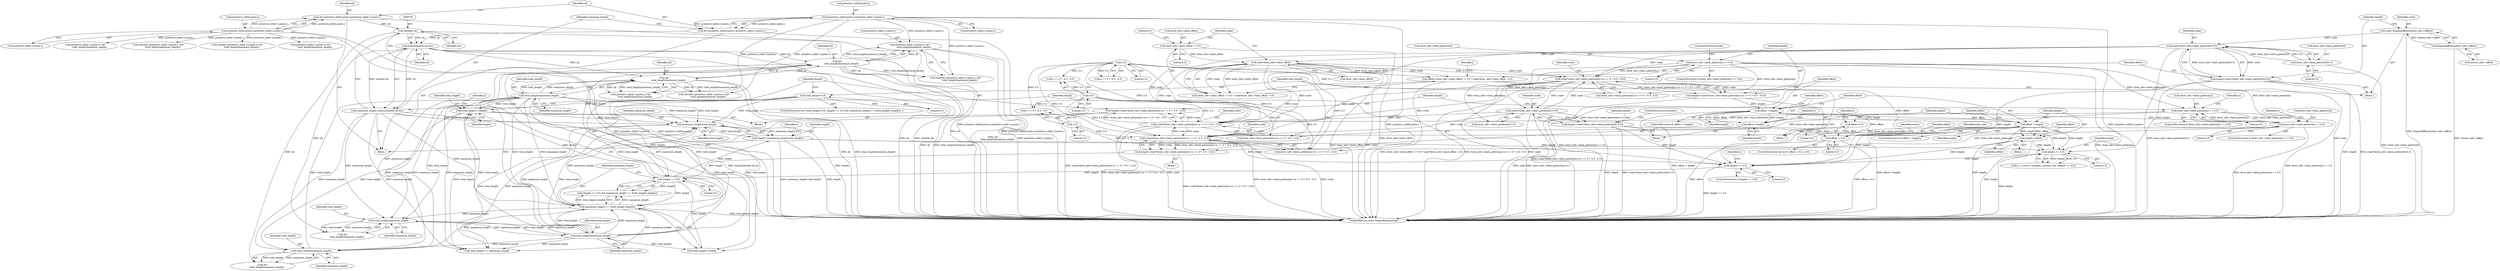 digraph "0_ImageMagick_726812fa2fa7ce16bcf58f6e115f65427a1c0950_0@array" {
"1000480" [label="(Call,primitive_info[i-1].point.y+dy*\n            total_length/maximum_length)"];
"1000355" [label="(Call,primitive_info[i].point.y-primitive_info[i-1].point.y)"];
"1000490" [label="(Call,dy*\n            total_length/maximum_length)"];
"1000565" [label="(Call,dy*\n            total_length/maximum_length)"];
"1000374" [label="(Call,hypot((double) dx,dy))"];
"1000375" [label="(Call,(double) dx)"];
"1000334" [label="(Call,dx=primitive_info[i].point.x-primitive_info[i-1].point.x)"];
"1000336" [label="(Call,primitive_info[i].point.x-primitive_info[i-1].point.x)"];
"1000353" [label="(Call,dy=primitive_info[i].point.y-primitive_info[i-1].point.y)"];
"1000567" [label="(Call,total_length/maximum_length)"];
"1000542" [label="(Call,total_length/maximum_length)"];
"1000428" [label="(Call,total_length+=length)"];
"1000419" [label="(Call,length >= 0.0)"];
"1000397" [label="(Call,length=scale*(draw_info->dash_pattern[n]+(n == 0 ? -0.5 : 0.5)))"];
"1000399" [label="(Call,scale*(draw_info->dash_pattern[n]+(n == 0 ? -0.5 : 0.5)))"];
"1000224" [label="(Call,scale*draw_info->dash_offset)"];
"1000207" [label="(Call,scale*(draw_info->dash_pattern[0]-0.5))"];
"1000198" [label="(Call,scale=ExpandAffine(&draw_info->affine))"];
"1000200" [label="(Call,ExpandAffine(&draw_info->affine))"];
"1000209" [label="(Call,draw_info->dash_pattern[0]-0.5)"];
"1000219" [label="(Call,draw_info->dash_offset != 0.0)"];
"1000617" [label="(Call,scale*(draw_info->dash_pattern[n]+(n == 0 ? -0.5 : 0.5)))"];
"1000255" [label="(Call,scale*(draw_info->dash_pattern[n]+(n == 0 ? -0.5 : 0.5)))"];
"1000282" [label="(Call,scale*(draw_info->dash_pattern[n]+0.5))"];
"1000245" [label="(Call,draw_info->dash_pattern[n] <= 0.0)"];
"1000267" [label="(Call,-0.5)"];
"1000605" [label="(Call,draw_info->dash_pattern[n] == 0.0)"];
"1000387" [label="(Call,draw_info->dash_pattern[n] == 0.0)"];
"1000629" [label="(Call,-0.5)"];
"1000411" [label="(Call,-0.5)"];
"1000615" [label="(Call,length=scale*(draw_info->dash_pattern[n]+(n == 0 ? -0.5 : 0.5)))"];
"1000380" [label="(Call,length == 0.0)"];
"1000297" [label="(Call,length-=offset)"];
"1000293" [label="(Call,offset < length)"];
"1000271" [label="(Call,offset > length)"];
"1000237" [label="(Call,offset > 0.0)"];
"1000216" [label="(Call,offset=draw_info->dash_offset != 0.0 ? scale*draw_info->dash_offset : 0.0)"];
"1000304" [label="(Call,offset=0.0)"];
"1000275" [label="(Call,offset-=length)"];
"1000253" [label="(Call,length=scale*(draw_info->dash_pattern[n]+(n == 0 ? -0.5 : 0.5)))"];
"1000632" [label="(Call,length-=(maximum_length-total_length))"];
"1000634" [label="(Call,maximum_length-total_length)"];
"1000492" [label="(Call,total_length/maximum_length)"];
"1000467" [label="(Call,total_length/maximum_length)"];
"1000422" [label="(Call,maximum_length >= (total_length+length))"];
"1000372" [label="(Call,maximum_length=hypot((double) dx,dy))"];
"1000415" [label="(Call,total_length=0.0)"];
"1000205" [label="(Call,length=scale*(draw_info->dash_pattern[0]-0.5))"];
"1000328" [label="(Call,length >= 0.0)"];
"1000280" [label="(Call,length=scale*(draw_info->dash_pattern[n]+0.5))"];
"1000305" [label="(Identifier,offset)"];
"1000491" [label="(Identifier,dy)"];
"1000215" [label="(Literal,0.5)"];
"1000333" [label="(Block,)"];
"1000480" [label="(Call,primitive_info[i-1].point.y+dy*\n            total_length/maximum_length)"];
"1000469" [label="(Identifier,maximum_length)"];
"1000467" [label="(Call,total_length/maximum_length)"];
"1000295" [label="(Identifier,length)"];
"1000566" [label="(Identifier,dy)"];
"1000493" [label="(Identifier,total_length)"];
"1000372" [label="(Call,maximum_length=hypot((double) dx,dy))"];
"1000308" [label="(Identifier,n)"];
"1000225" [label="(Identifier,scale)"];
"1000375" [label="(Call,(double) dx)"];
"1000216" [label="(Call,offset=draw_info->dash_offset != 0.0 ? scale*draw_info->dash_offset : 0.0)"];
"1000400" [label="(Identifier,scale)"];
"1000395" [label="(Identifier,n)"];
"1000354" [label="(Identifier,dy)"];
"1000415" [label="(Call,total_length=0.0)"];
"1000217" [label="(Identifier,offset)"];
"1000453" [label="(Call,(double) (primitive_info[i-1].point.x+dx*\n            total_length/maximum_length))"];
"1000268" [label="(Literal,0.5)"];
"1000304" [label="(Call,offset=0.0)"];
"1000422" [label="(Call,maximum_length >= (total_length+length))"];
"1000293" [label="(Call,offset < length)"];
"1000281" [label="(Identifier,length)"];
"1000494" [label="(Identifier,maximum_length)"];
"1000277" [label="(Identifier,length)"];
"1000255" [label="(Call,scale*(draw_info->dash_pattern[n]+(n == 0 ? -0.5 : 0.5)))"];
"1000219" [label="(Call,draw_info->dash_offset != 0.0)"];
"1000378" [label="(Identifier,dy)"];
"1000543" [label="(Identifier,total_length)"];
"1000455" [label="(Call,primitive_info[i-1].point.x+dx*\n            total_length/maximum_length)"];
"1000567" [label="(Call,total_length/maximum_length)"];
"1000344" [label="(Call,primitive_info[i-1].point.x)"];
"1000199" [label="(Identifier,scale)"];
"1000420" [label="(Identifier,length)"];
"1000383" [label="(Block,)"];
"1000605" [label="(Call,draw_info->dash_pattern[n] == 0.0)"];
"1000329" [label="(Identifier,length)"];
"1000386" [label="(ControlStructure,if (draw_info->dash_pattern[n] == 0.0))"];
"1000229" [label="(Literal,0.0)"];
"1000272" [label="(Identifier,offset)"];
"1000233" [label="(ControlStructure,for (n=0; offset > 0.0; j=0))"];
"1000615" [label="(Call,length=scale*(draw_info->dash_pattern[n]+(n == 0 ? -0.5 : 0.5)))"];
"1000208" [label="(Identifier,scale)"];
"1000540" [label="(Call,dx*\n            total_length/maximum_length)"];
"1000542" [label="(Call,total_length/maximum_length)"];
"1000490" [label="(Call,dy*\n            total_length/maximum_length)"];
"1000618" [label="(Identifier,scale)"];
"1000335" [label="(Identifier,dx)"];
"1000429" [label="(Identifier,total_length)"];
"1000636" [label="(Identifier,total_length)"];
"1000271" [label="(Call,offset > length)"];
"1000299" [label="(Identifier,offset)"];
"1000635" [label="(Identifier,maximum_length)"];
"1000388" [label="(Call,draw_info->dash_pattern[n])"];
"1000606" [label="(Call,draw_info->dash_pattern[n])"];
"1000544" [label="(Identifier,maximum_length)"];
"1000322" [label="(Call,(i < (ssize_t) number_vertices) && (length >= 0.0))"];
"1000310" [label="(Identifier,status)"];
"1000629" [label="(Call,-0.5)"];
"1000421" [label="(Literal,0.0)"];
"1000280" [label="(Call,length=scale*(draw_info->dash_pattern[n]+0.5))"];
"1000296" [label="(Block,)"];
"1000270" [label="(ControlStructure,if (offset > length))"];
"1000478" [label="(Call,(double) (primitive_info[i-1].point.y+dy*\n            total_length/maximum_length))"];
"1000393" [label="(Literal,0.0)"];
"1000273" [label="(Identifier,length)"];
"1000231" [label="(Identifier,j)"];
"1000381" [label="(Identifier,length)"];
"1000336" [label="(Call,primitive_info[i].point.x-primitive_info[i-1].point.x)"];
"1000407" [label="(Call,n == 0 ? -0.5 : 0.5)"];
"1000205" [label="(Call,length=scale*(draw_info->dash_pattern[0]-0.5))"];
"1000206" [label="(Identifier,length)"];
"1000353" [label="(Call,dy=primitive_info[i].point.y-primitive_info[i-1].point.y)"];
"1000284" [label="(Call,draw_info->dash_pattern[n]+0.5)"];
"1000416" [label="(Identifier,total_length)"];
"1000640" [label="(Identifier,n)"];
"1000398" [label="(Identifier,length)"];
"1000424" [label="(Call,total_length+length)"];
"1000569" [label="(Identifier,maximum_length)"];
"1000763" [label="(MethodReturn,static MagickBooleanType)"];
"1000397" [label="(Call,length=scale*(draw_info->dash_pattern[n]+(n == 0 ? -0.5 : 0.5)))"];
"1000411" [label="(Call,-0.5)"];
"1000220" [label="(Call,draw_info->dash_offset)"];
"1000292" [label="(ControlStructure,if (offset < length))"];
"1000419" [label="(Call,length >= 0.0)"];
"1000630" [label="(Literal,0.5)"];
"1000283" [label="(Identifier,scale)"];
"1000297" [label="(Call,length-=offset)"];
"1000301" [label="(Identifier,offset)"];
"1000625" [label="(Call,n == 0 ? -0.5 : 0.5)"];
"1000267" [label="(Call,-0.5)"];
"1000294" [label="(Identifier,offset)"];
"1000245" [label="(Call,draw_info->dash_pattern[n] <= 0.0)"];
"1000568" [label="(Identifier,total_length)"];
"1000254" [label="(Identifier,length)"];
"1000616" [label="(Identifier,length)"];
"1000530" [label="(Call,primitive_info[i-1].point.x+dx*\n            total_length/maximum_length)"];
"1000276" [label="(Identifier,offset)"];
"1000237" [label="(Call,offset > 0.0)"];
"1000291" [label="(ControlStructure,continue;)"];
"1000279" [label="(Identifier,n)"];
"1000633" [label="(Identifier,length)"];
"1000387" [label="(Call,draw_info->dash_pattern[n] == 0.0)"];
"1000226" [label="(Call,draw_info->dash_offset)"];
"1000528" [label="(Call,(double) (primitive_info[i-1].point.x+dx*\n            total_length/maximum_length))"];
"1000492" [label="(Call,total_length/maximum_length)"];
"1000465" [label="(Call,dx*\n            total_length/maximum_length)"];
"1000385" [label="(Identifier,n)"];
"1000207" [label="(Call,scale*(draw_info->dash_pattern[0]-0.5))"];
"1000210" [label="(Call,draw_info->dash_pattern[0])"];
"1000401" [label="(Call,draw_info->dash_pattern[n]+(n == 0 ? -0.5 : 0.5))"];
"1000256" [label="(Identifier,scale)"];
"1000377" [label="(Identifier,dx)"];
"1000337" [label="(Call,primitive_info[i].point.x)"];
"1000218" [label="(Call,draw_info->dash_offset != 0.0 ? scale*draw_info->dash_offset : 0.0)"];
"1000428" [label="(Call,total_length+=length)"];
"1000224" [label="(Call,scale*draw_info->dash_offset)"];
"1000246" [label="(Call,draw_info->dash_pattern[n])"];
"1000239" [label="(Literal,0.0)"];
"1000275" [label="(Call,offset-=length)"];
"1000382" [label="(Literal,0.0)"];
"1000238" [label="(Identifier,offset)"];
"1000356" [label="(Call,primitive_info[i].point.y)"];
"1000282" [label="(Call,scale*(draw_info->dash_pattern[n]+0.5))"];
"1000662" [label="(Call,total_length <= maximum_length)"];
"1000253" [label="(Call,length=scale*(draw_info->dash_pattern[n]+(n == 0 ? -0.5 : 0.5)))"];
"1000243" [label="(Block,)"];
"1000209" [label="(Call,draw_info->dash_pattern[0]-0.5)"];
"1000373" [label="(Identifier,maximum_length)"];
"1000604" [label="(ControlStructure,if (draw_info->dash_pattern[n] == 0.0))"];
"1000611" [label="(Literal,0.0)"];
"1000553" [label="(Call,(double) (primitive_info[i-1].point.y+dy*\n            total_length/maximum_length))"];
"1000334" [label="(Call,dx=primitive_info[i].point.x-primitive_info[i-1].point.x)"];
"1000632" [label="(Call,length-=(maximum_length-total_length))"];
"1000380" [label="(Call,length == 0.0)"];
"1000263" [label="(Call,n == 0 ? -0.5 : 0.5)"];
"1000257" [label="(Call,draw_info->dash_pattern[n]+(n == 0 ? -0.5 : 0.5))"];
"1000330" [label="(Literal,0.0)"];
"1000414" [label="(ControlStructure,for (total_length=0.0; (length >= 0.0) && (maximum_length >= (total_length+length)); ))"];
"1000244" [label="(ControlStructure,if (draw_info->dash_pattern[n] <= 0.0))"];
"1000328" [label="(Call,length >= 0.0)"];
"1000379" [label="(ControlStructure,if (length == 0.0))"];
"1000252" [label="(ControlStructure,break;)"];
"1000298" [label="(Identifier,length)"];
"1000468" [label="(Identifier,total_length)"];
"1000617" [label="(Call,scale*(draw_info->dash_pattern[n]+(n == 0 ? -0.5 : 0.5)))"];
"1000399" [label="(Call,scale*(draw_info->dash_pattern[n]+(n == 0 ? -0.5 : 0.5)))"];
"1000619" [label="(Call,draw_info->dash_pattern[n]+(n == 0 ? -0.5 : 0.5))"];
"1000434" [label="(Identifier,n)"];
"1000634" [label="(Call,maximum_length-total_length)"];
"1000201" [label="(Call,&draw_info->affine)"];
"1000427" [label="(Block,)"];
"1000363" [label="(Call,primitive_info[i-1].point.y)"];
"1000613" [label="(Identifier,n)"];
"1000430" [label="(Identifier,length)"];
"1000223" [label="(Literal,0.0)"];
"1000374" [label="(Call,hypot((double) dx,dy))"];
"1000555" [label="(Call,primitive_info[i-1].point.y+dy*\n            total_length/maximum_length)"];
"1000274" [label="(Block,)"];
"1000306" [label="(Literal,0.0)"];
"1000355" [label="(Call,primitive_info[i].point.y-primitive_info[i-1].point.y)"];
"1000423" [label="(Identifier,maximum_length)"];
"1000200" [label="(Call,ExpandAffine(&draw_info->affine))"];
"1000105" [label="(Block,)"];
"1000198" [label="(Call,scale=ExpandAffine(&draw_info->affine))"];
"1000251" [label="(Literal,0.0)"];
"1000417" [label="(Literal,0.0)"];
"1000565" [label="(Call,dy*\n            total_length/maximum_length)"];
"1000248" [label="(Identifier,draw_info)"];
"1000481" [label="(Call,primitive_info[i-1].point.y)"];
"1000418" [label="(Call,(length >= 0.0) && (maximum_length >= (total_length+length)))"];
"1000412" [label="(Literal,0.5)"];
"1000480" -> "1000478"  [label="AST: "];
"1000480" -> "1000490"  [label="CFG: "];
"1000481" -> "1000480"  [label="AST: "];
"1000490" -> "1000480"  [label="AST: "];
"1000478" -> "1000480"  [label="CFG: "];
"1000480" -> "1000763"  [label="DDG: dy*\n            total_length/maximum_length"];
"1000480" -> "1000763"  [label="DDG: primitive_info[i-1].point.y"];
"1000355" -> "1000480"  [label="DDG: primitive_info[i-1].point.y"];
"1000490" -> "1000480"  [label="DDG: dy"];
"1000490" -> "1000480"  [label="DDG: total_length/maximum_length"];
"1000355" -> "1000353"  [label="AST: "];
"1000355" -> "1000363"  [label="CFG: "];
"1000356" -> "1000355"  [label="AST: "];
"1000363" -> "1000355"  [label="AST: "];
"1000353" -> "1000355"  [label="CFG: "];
"1000355" -> "1000763"  [label="DDG: primitive_info[i].point.y"];
"1000355" -> "1000763"  [label="DDG: primitive_info[i-1].point.y"];
"1000355" -> "1000353"  [label="DDG: primitive_info[i].point.y"];
"1000355" -> "1000353"  [label="DDG: primitive_info[i-1].point.y"];
"1000355" -> "1000478"  [label="DDG: primitive_info[i-1].point.y"];
"1000355" -> "1000553"  [label="DDG: primitive_info[i-1].point.y"];
"1000355" -> "1000555"  [label="DDG: primitive_info[i-1].point.y"];
"1000490" -> "1000492"  [label="CFG: "];
"1000491" -> "1000490"  [label="AST: "];
"1000492" -> "1000490"  [label="AST: "];
"1000490" -> "1000763"  [label="DDG: dy"];
"1000490" -> "1000763"  [label="DDG: total_length/maximum_length"];
"1000490" -> "1000478"  [label="DDG: dy"];
"1000490" -> "1000478"  [label="DDG: total_length/maximum_length"];
"1000565" -> "1000490"  [label="DDG: dy"];
"1000374" -> "1000490"  [label="DDG: dy"];
"1000492" -> "1000490"  [label="DDG: total_length"];
"1000492" -> "1000490"  [label="DDG: maximum_length"];
"1000490" -> "1000565"  [label="DDG: dy"];
"1000565" -> "1000555"  [label="AST: "];
"1000565" -> "1000567"  [label="CFG: "];
"1000566" -> "1000565"  [label="AST: "];
"1000567" -> "1000565"  [label="AST: "];
"1000555" -> "1000565"  [label="CFG: "];
"1000565" -> "1000763"  [label="DDG: dy"];
"1000565" -> "1000763"  [label="DDG: total_length/maximum_length"];
"1000565" -> "1000553"  [label="DDG: dy"];
"1000565" -> "1000553"  [label="DDG: total_length/maximum_length"];
"1000565" -> "1000555"  [label="DDG: dy"];
"1000565" -> "1000555"  [label="DDG: total_length/maximum_length"];
"1000374" -> "1000565"  [label="DDG: dy"];
"1000567" -> "1000565"  [label="DDG: total_length"];
"1000567" -> "1000565"  [label="DDG: maximum_length"];
"1000374" -> "1000372"  [label="AST: "];
"1000374" -> "1000378"  [label="CFG: "];
"1000375" -> "1000374"  [label="AST: "];
"1000378" -> "1000374"  [label="AST: "];
"1000372" -> "1000374"  [label="CFG: "];
"1000374" -> "1000763"  [label="DDG: (double) dx"];
"1000374" -> "1000763"  [label="DDG: dy"];
"1000374" -> "1000372"  [label="DDG: (double) dx"];
"1000374" -> "1000372"  [label="DDG: dy"];
"1000375" -> "1000374"  [label="DDG: dx"];
"1000353" -> "1000374"  [label="DDG: dy"];
"1000375" -> "1000377"  [label="CFG: "];
"1000376" -> "1000375"  [label="AST: "];
"1000377" -> "1000375"  [label="AST: "];
"1000378" -> "1000375"  [label="CFG: "];
"1000375" -> "1000763"  [label="DDG: dx"];
"1000334" -> "1000375"  [label="DDG: dx"];
"1000375" -> "1000465"  [label="DDG: dx"];
"1000375" -> "1000540"  [label="DDG: dx"];
"1000334" -> "1000333"  [label="AST: "];
"1000334" -> "1000336"  [label="CFG: "];
"1000335" -> "1000334"  [label="AST: "];
"1000336" -> "1000334"  [label="AST: "];
"1000354" -> "1000334"  [label="CFG: "];
"1000334" -> "1000763"  [label="DDG: primitive_info[i].point.x-primitive_info[i-1].point.x"];
"1000336" -> "1000334"  [label="DDG: primitive_info[i].point.x"];
"1000336" -> "1000334"  [label="DDG: primitive_info[i-1].point.x"];
"1000336" -> "1000344"  [label="CFG: "];
"1000337" -> "1000336"  [label="AST: "];
"1000344" -> "1000336"  [label="AST: "];
"1000336" -> "1000763"  [label="DDG: primitive_info[i-1].point.x"];
"1000336" -> "1000763"  [label="DDG: primitive_info[i].point.x"];
"1000336" -> "1000453"  [label="DDG: primitive_info[i-1].point.x"];
"1000336" -> "1000455"  [label="DDG: primitive_info[i-1].point.x"];
"1000336" -> "1000528"  [label="DDG: primitive_info[i-1].point.x"];
"1000336" -> "1000530"  [label="DDG: primitive_info[i-1].point.x"];
"1000353" -> "1000333"  [label="AST: "];
"1000354" -> "1000353"  [label="AST: "];
"1000373" -> "1000353"  [label="CFG: "];
"1000353" -> "1000763"  [label="DDG: primitive_info[i].point.y-primitive_info[i-1].point.y"];
"1000567" -> "1000569"  [label="CFG: "];
"1000568" -> "1000567"  [label="AST: "];
"1000569" -> "1000567"  [label="AST: "];
"1000567" -> "1000422"  [label="DDG: maximum_length"];
"1000567" -> "1000422"  [label="DDG: total_length"];
"1000567" -> "1000424"  [label="DDG: total_length"];
"1000567" -> "1000428"  [label="DDG: total_length"];
"1000567" -> "1000467"  [label="DDG: maximum_length"];
"1000567" -> "1000542"  [label="DDG: maximum_length"];
"1000542" -> "1000567"  [label="DDG: total_length"];
"1000542" -> "1000567"  [label="DDG: maximum_length"];
"1000567" -> "1000634"  [label="DDG: maximum_length"];
"1000567" -> "1000634"  [label="DDG: total_length"];
"1000567" -> "1000662"  [label="DDG: maximum_length"];
"1000542" -> "1000540"  [label="AST: "];
"1000542" -> "1000544"  [label="CFG: "];
"1000543" -> "1000542"  [label="AST: "];
"1000544" -> "1000542"  [label="AST: "];
"1000540" -> "1000542"  [label="CFG: "];
"1000542" -> "1000540"  [label="DDG: total_length"];
"1000542" -> "1000540"  [label="DDG: maximum_length"];
"1000428" -> "1000542"  [label="DDG: total_length"];
"1000492" -> "1000542"  [label="DDG: maximum_length"];
"1000422" -> "1000542"  [label="DDG: maximum_length"];
"1000372" -> "1000542"  [label="DDG: maximum_length"];
"1000428" -> "1000427"  [label="AST: "];
"1000428" -> "1000430"  [label="CFG: "];
"1000429" -> "1000428"  [label="AST: "];
"1000430" -> "1000428"  [label="AST: "];
"1000434" -> "1000428"  [label="CFG: "];
"1000428" -> "1000763"  [label="DDG: length"];
"1000419" -> "1000428"  [label="DDG: length"];
"1000492" -> "1000428"  [label="DDG: total_length"];
"1000415" -> "1000428"  [label="DDG: total_length"];
"1000428" -> "1000467"  [label="DDG: total_length"];
"1000428" -> "1000634"  [label="DDG: total_length"];
"1000428" -> "1000662"  [label="DDG: total_length"];
"1000419" -> "1000418"  [label="AST: "];
"1000419" -> "1000421"  [label="CFG: "];
"1000420" -> "1000419"  [label="AST: "];
"1000421" -> "1000419"  [label="AST: "];
"1000423" -> "1000419"  [label="CFG: "];
"1000418" -> "1000419"  [label="CFG: "];
"1000419" -> "1000418"  [label="DDG: length"];
"1000419" -> "1000418"  [label="DDG: 0.0"];
"1000397" -> "1000419"  [label="DDG: length"];
"1000615" -> "1000419"  [label="DDG: length"];
"1000380" -> "1000419"  [label="DDG: length"];
"1000419" -> "1000422"  [label="DDG: length"];
"1000419" -> "1000424"  [label="DDG: length"];
"1000419" -> "1000632"  [label="DDG: length"];
"1000397" -> "1000383"  [label="AST: "];
"1000397" -> "1000399"  [label="CFG: "];
"1000398" -> "1000397"  [label="AST: "];
"1000399" -> "1000397"  [label="AST: "];
"1000416" -> "1000397"  [label="CFG: "];
"1000397" -> "1000763"  [label="DDG: scale*(draw_info->dash_pattern[n]+(n == 0 ? -0.5 : 0.5))"];
"1000399" -> "1000397"  [label="DDG: scale"];
"1000399" -> "1000397"  [label="DDG: draw_info->dash_pattern[n]+(n == 0 ? -0.5 : 0.5)"];
"1000399" -> "1000401"  [label="CFG: "];
"1000400" -> "1000399"  [label="AST: "];
"1000401" -> "1000399"  [label="AST: "];
"1000399" -> "1000763"  [label="DDG: draw_info->dash_pattern[n]+(n == 0 ? -0.5 : 0.5)"];
"1000399" -> "1000763"  [label="DDG: scale"];
"1000224" -> "1000399"  [label="DDG: scale"];
"1000617" -> "1000399"  [label="DDG: scale"];
"1000207" -> "1000399"  [label="DDG: scale"];
"1000255" -> "1000399"  [label="DDG: scale"];
"1000282" -> "1000399"  [label="DDG: scale"];
"1000387" -> "1000399"  [label="DDG: draw_info->dash_pattern[n]"];
"1000411" -> "1000399"  [label="DDG: 0.5"];
"1000629" -> "1000399"  [label="DDG: 0.5"];
"1000267" -> "1000399"  [label="DDG: 0.5"];
"1000399" -> "1000617"  [label="DDG: scale"];
"1000224" -> "1000218"  [label="AST: "];
"1000224" -> "1000226"  [label="CFG: "];
"1000225" -> "1000224"  [label="AST: "];
"1000226" -> "1000224"  [label="AST: "];
"1000218" -> "1000224"  [label="CFG: "];
"1000224" -> "1000763"  [label="DDG: scale"];
"1000224" -> "1000763"  [label="DDG: draw_info->dash_offset"];
"1000224" -> "1000216"  [label="DDG: scale"];
"1000224" -> "1000216"  [label="DDG: draw_info->dash_offset"];
"1000224" -> "1000218"  [label="DDG: scale"];
"1000224" -> "1000218"  [label="DDG: draw_info->dash_offset"];
"1000207" -> "1000224"  [label="DDG: scale"];
"1000219" -> "1000224"  [label="DDG: draw_info->dash_offset"];
"1000224" -> "1000255"  [label="DDG: scale"];
"1000224" -> "1000617"  [label="DDG: scale"];
"1000207" -> "1000205"  [label="AST: "];
"1000207" -> "1000209"  [label="CFG: "];
"1000208" -> "1000207"  [label="AST: "];
"1000209" -> "1000207"  [label="AST: "];
"1000205" -> "1000207"  [label="CFG: "];
"1000207" -> "1000763"  [label="DDG: draw_info->dash_pattern[0]-0.5"];
"1000207" -> "1000763"  [label="DDG: scale"];
"1000207" -> "1000205"  [label="DDG: scale"];
"1000207" -> "1000205"  [label="DDG: draw_info->dash_pattern[0]-0.5"];
"1000198" -> "1000207"  [label="DDG: scale"];
"1000209" -> "1000207"  [label="DDG: draw_info->dash_pattern[0]"];
"1000209" -> "1000207"  [label="DDG: 0.5"];
"1000207" -> "1000255"  [label="DDG: scale"];
"1000207" -> "1000617"  [label="DDG: scale"];
"1000198" -> "1000105"  [label="AST: "];
"1000198" -> "1000200"  [label="CFG: "];
"1000199" -> "1000198"  [label="AST: "];
"1000200" -> "1000198"  [label="AST: "];
"1000206" -> "1000198"  [label="CFG: "];
"1000198" -> "1000763"  [label="DDG: ExpandAffine(&draw_info->affine)"];
"1000200" -> "1000198"  [label="DDG: &draw_info->affine"];
"1000200" -> "1000201"  [label="CFG: "];
"1000201" -> "1000200"  [label="AST: "];
"1000200" -> "1000763"  [label="DDG: &draw_info->affine"];
"1000209" -> "1000215"  [label="CFG: "];
"1000210" -> "1000209"  [label="AST: "];
"1000215" -> "1000209"  [label="AST: "];
"1000209" -> "1000763"  [label="DDG: draw_info->dash_pattern[0]"];
"1000219" -> "1000218"  [label="AST: "];
"1000219" -> "1000223"  [label="CFG: "];
"1000220" -> "1000219"  [label="AST: "];
"1000223" -> "1000219"  [label="AST: "];
"1000225" -> "1000219"  [label="CFG: "];
"1000229" -> "1000219"  [label="CFG: "];
"1000219" -> "1000763"  [label="DDG: draw_info->dash_offset"];
"1000617" -> "1000615"  [label="AST: "];
"1000617" -> "1000619"  [label="CFG: "];
"1000618" -> "1000617"  [label="AST: "];
"1000619" -> "1000617"  [label="AST: "];
"1000615" -> "1000617"  [label="CFG: "];
"1000617" -> "1000763"  [label="DDG: scale"];
"1000617" -> "1000763"  [label="DDG: draw_info->dash_pattern[n]+(n == 0 ? -0.5 : 0.5)"];
"1000617" -> "1000615"  [label="DDG: scale"];
"1000617" -> "1000615"  [label="DDG: draw_info->dash_pattern[n]+(n == 0 ? -0.5 : 0.5)"];
"1000255" -> "1000617"  [label="DDG: scale"];
"1000282" -> "1000617"  [label="DDG: scale"];
"1000605" -> "1000617"  [label="DDG: draw_info->dash_pattern[n]"];
"1000629" -> "1000617"  [label="DDG: 0.5"];
"1000267" -> "1000617"  [label="DDG: 0.5"];
"1000255" -> "1000253"  [label="AST: "];
"1000255" -> "1000257"  [label="CFG: "];
"1000256" -> "1000255"  [label="AST: "];
"1000257" -> "1000255"  [label="AST: "];
"1000253" -> "1000255"  [label="CFG: "];
"1000255" -> "1000763"  [label="DDG: draw_info->dash_pattern[n]+(n == 0 ? -0.5 : 0.5)"];
"1000255" -> "1000763"  [label="DDG: scale"];
"1000255" -> "1000253"  [label="DDG: scale"];
"1000255" -> "1000253"  [label="DDG: draw_info->dash_pattern[n]+(n == 0 ? -0.5 : 0.5)"];
"1000282" -> "1000255"  [label="DDG: scale"];
"1000245" -> "1000255"  [label="DDG: draw_info->dash_pattern[n]"];
"1000267" -> "1000255"  [label="DDG: 0.5"];
"1000255" -> "1000282"  [label="DDG: scale"];
"1000282" -> "1000280"  [label="AST: "];
"1000282" -> "1000284"  [label="CFG: "];
"1000283" -> "1000282"  [label="AST: "];
"1000284" -> "1000282"  [label="AST: "];
"1000280" -> "1000282"  [label="CFG: "];
"1000282" -> "1000763"  [label="DDG: draw_info->dash_pattern[n]+0.5"];
"1000282" -> "1000763"  [label="DDG: scale"];
"1000282" -> "1000280"  [label="DDG: scale"];
"1000282" -> "1000280"  [label="DDG: draw_info->dash_pattern[n]+0.5"];
"1000245" -> "1000282"  [label="DDG: draw_info->dash_pattern[n]"];
"1000245" -> "1000244"  [label="AST: "];
"1000245" -> "1000251"  [label="CFG: "];
"1000246" -> "1000245"  [label="AST: "];
"1000251" -> "1000245"  [label="AST: "];
"1000252" -> "1000245"  [label="CFG: "];
"1000254" -> "1000245"  [label="CFG: "];
"1000245" -> "1000763"  [label="DDG: draw_info->dash_pattern[n] <= 0.0"];
"1000245" -> "1000763"  [label="DDG: draw_info->dash_pattern[n]"];
"1000245" -> "1000257"  [label="DDG: draw_info->dash_pattern[n]"];
"1000245" -> "1000284"  [label="DDG: draw_info->dash_pattern[n]"];
"1000245" -> "1000387"  [label="DDG: draw_info->dash_pattern[n]"];
"1000245" -> "1000605"  [label="DDG: draw_info->dash_pattern[n]"];
"1000267" -> "1000263"  [label="AST: "];
"1000267" -> "1000268"  [label="CFG: "];
"1000268" -> "1000267"  [label="AST: "];
"1000263" -> "1000267"  [label="CFG: "];
"1000267" -> "1000257"  [label="DDG: 0.5"];
"1000267" -> "1000263"  [label="DDG: 0.5"];
"1000267" -> "1000401"  [label="DDG: 0.5"];
"1000267" -> "1000407"  [label="DDG: 0.5"];
"1000267" -> "1000619"  [label="DDG: 0.5"];
"1000267" -> "1000625"  [label="DDG: 0.5"];
"1000605" -> "1000604"  [label="AST: "];
"1000605" -> "1000611"  [label="CFG: "];
"1000606" -> "1000605"  [label="AST: "];
"1000611" -> "1000605"  [label="AST: "];
"1000613" -> "1000605"  [label="CFG: "];
"1000616" -> "1000605"  [label="CFG: "];
"1000605" -> "1000763"  [label="DDG: draw_info->dash_pattern[n] == 0.0"];
"1000605" -> "1000387"  [label="DDG: draw_info->dash_pattern[n]"];
"1000387" -> "1000605"  [label="DDG: draw_info->dash_pattern[n]"];
"1000605" -> "1000619"  [label="DDG: draw_info->dash_pattern[n]"];
"1000387" -> "1000386"  [label="AST: "];
"1000387" -> "1000393"  [label="CFG: "];
"1000388" -> "1000387"  [label="AST: "];
"1000393" -> "1000387"  [label="AST: "];
"1000395" -> "1000387"  [label="CFG: "];
"1000398" -> "1000387"  [label="CFG: "];
"1000387" -> "1000763"  [label="DDG: draw_info->dash_pattern[n] == 0.0"];
"1000387" -> "1000401"  [label="DDG: draw_info->dash_pattern[n]"];
"1000629" -> "1000625"  [label="AST: "];
"1000629" -> "1000630"  [label="CFG: "];
"1000630" -> "1000629"  [label="AST: "];
"1000625" -> "1000629"  [label="CFG: "];
"1000629" -> "1000401"  [label="DDG: 0.5"];
"1000629" -> "1000407"  [label="DDG: 0.5"];
"1000629" -> "1000619"  [label="DDG: 0.5"];
"1000629" -> "1000625"  [label="DDG: 0.5"];
"1000411" -> "1000407"  [label="AST: "];
"1000411" -> "1000412"  [label="CFG: "];
"1000412" -> "1000411"  [label="AST: "];
"1000407" -> "1000411"  [label="CFG: "];
"1000411" -> "1000401"  [label="DDG: 0.5"];
"1000411" -> "1000407"  [label="DDG: 0.5"];
"1000615" -> "1000427"  [label="AST: "];
"1000616" -> "1000615"  [label="AST: "];
"1000420" -> "1000615"  [label="CFG: "];
"1000615" -> "1000763"  [label="DDG: scale*(draw_info->dash_pattern[n]+(n == 0 ? -0.5 : 0.5))"];
"1000380" -> "1000379"  [label="AST: "];
"1000380" -> "1000382"  [label="CFG: "];
"1000381" -> "1000380"  [label="AST: "];
"1000382" -> "1000380"  [label="AST: "];
"1000385" -> "1000380"  [label="CFG: "];
"1000416" -> "1000380"  [label="CFG: "];
"1000380" -> "1000763"  [label="DDG: length == 0.0"];
"1000297" -> "1000380"  [label="DDG: length"];
"1000632" -> "1000380"  [label="DDG: length"];
"1000205" -> "1000380"  [label="DDG: length"];
"1000328" -> "1000380"  [label="DDG: length"];
"1000293" -> "1000380"  [label="DDG: length"];
"1000280" -> "1000380"  [label="DDG: length"];
"1000297" -> "1000296"  [label="AST: "];
"1000297" -> "1000299"  [label="CFG: "];
"1000298" -> "1000297"  [label="AST: "];
"1000299" -> "1000297"  [label="AST: "];
"1000301" -> "1000297"  [label="CFG: "];
"1000297" -> "1000763"  [label="DDG: length"];
"1000293" -> "1000297"  [label="DDG: offset"];
"1000293" -> "1000297"  [label="DDG: length"];
"1000297" -> "1000328"  [label="DDG: length"];
"1000293" -> "1000292"  [label="AST: "];
"1000293" -> "1000295"  [label="CFG: "];
"1000294" -> "1000293"  [label="AST: "];
"1000295" -> "1000293"  [label="AST: "];
"1000298" -> "1000293"  [label="CFG: "];
"1000305" -> "1000293"  [label="CFG: "];
"1000293" -> "1000763"  [label="DDG: offset < length"];
"1000293" -> "1000763"  [label="DDG: length"];
"1000271" -> "1000293"  [label="DDG: offset"];
"1000271" -> "1000293"  [label="DDG: length"];
"1000293" -> "1000328"  [label="DDG: length"];
"1000271" -> "1000270"  [label="AST: "];
"1000271" -> "1000273"  [label="CFG: "];
"1000272" -> "1000271"  [label="AST: "];
"1000273" -> "1000271"  [label="AST: "];
"1000276" -> "1000271"  [label="CFG: "];
"1000294" -> "1000271"  [label="CFG: "];
"1000271" -> "1000763"  [label="DDG: offset > length"];
"1000237" -> "1000271"  [label="DDG: offset"];
"1000253" -> "1000271"  [label="DDG: length"];
"1000271" -> "1000275"  [label="DDG: length"];
"1000271" -> "1000275"  [label="DDG: offset"];
"1000237" -> "1000233"  [label="AST: "];
"1000237" -> "1000239"  [label="CFG: "];
"1000238" -> "1000237"  [label="AST: "];
"1000239" -> "1000237"  [label="AST: "];
"1000248" -> "1000237"  [label="CFG: "];
"1000310" -> "1000237"  [label="CFG: "];
"1000237" -> "1000763"  [label="DDG: offset > 0.0"];
"1000237" -> "1000763"  [label="DDG: offset"];
"1000216" -> "1000237"  [label="DDG: offset"];
"1000304" -> "1000237"  [label="DDG: offset"];
"1000275" -> "1000237"  [label="DDG: offset"];
"1000216" -> "1000105"  [label="AST: "];
"1000216" -> "1000218"  [label="CFG: "];
"1000217" -> "1000216"  [label="AST: "];
"1000218" -> "1000216"  [label="AST: "];
"1000231" -> "1000216"  [label="CFG: "];
"1000216" -> "1000763"  [label="DDG: draw_info->dash_offset != 0.0 ? scale*draw_info->dash_offset : 0.0"];
"1000304" -> "1000243"  [label="AST: "];
"1000304" -> "1000306"  [label="CFG: "];
"1000305" -> "1000304"  [label="AST: "];
"1000306" -> "1000304"  [label="AST: "];
"1000308" -> "1000304"  [label="CFG: "];
"1000275" -> "1000274"  [label="AST: "];
"1000275" -> "1000277"  [label="CFG: "];
"1000276" -> "1000275"  [label="AST: "];
"1000277" -> "1000275"  [label="AST: "];
"1000279" -> "1000275"  [label="CFG: "];
"1000253" -> "1000243"  [label="AST: "];
"1000254" -> "1000253"  [label="AST: "];
"1000272" -> "1000253"  [label="CFG: "];
"1000253" -> "1000763"  [label="DDG: scale*(draw_info->dash_pattern[n]+(n == 0 ? -0.5 : 0.5))"];
"1000632" -> "1000333"  [label="AST: "];
"1000632" -> "1000634"  [label="CFG: "];
"1000633" -> "1000632"  [label="AST: "];
"1000634" -> "1000632"  [label="AST: "];
"1000640" -> "1000632"  [label="CFG: "];
"1000632" -> "1000763"  [label="DDG: length"];
"1000632" -> "1000763"  [label="DDG: maximum_length-total_length"];
"1000632" -> "1000328"  [label="DDG: length"];
"1000634" -> "1000632"  [label="DDG: maximum_length"];
"1000634" -> "1000632"  [label="DDG: total_length"];
"1000634" -> "1000636"  [label="CFG: "];
"1000635" -> "1000634"  [label="AST: "];
"1000636" -> "1000634"  [label="AST: "];
"1000492" -> "1000634"  [label="DDG: maximum_length"];
"1000492" -> "1000634"  [label="DDG: total_length"];
"1000422" -> "1000634"  [label="DDG: maximum_length"];
"1000372" -> "1000634"  [label="DDG: maximum_length"];
"1000415" -> "1000634"  [label="DDG: total_length"];
"1000634" -> "1000662"  [label="DDG: total_length"];
"1000634" -> "1000662"  [label="DDG: maximum_length"];
"1000492" -> "1000494"  [label="CFG: "];
"1000493" -> "1000492"  [label="AST: "];
"1000494" -> "1000492"  [label="AST: "];
"1000492" -> "1000422"  [label="DDG: maximum_length"];
"1000492" -> "1000422"  [label="DDG: total_length"];
"1000492" -> "1000424"  [label="DDG: total_length"];
"1000492" -> "1000467"  [label="DDG: maximum_length"];
"1000467" -> "1000492"  [label="DDG: total_length"];
"1000467" -> "1000492"  [label="DDG: maximum_length"];
"1000492" -> "1000662"  [label="DDG: maximum_length"];
"1000467" -> "1000465"  [label="AST: "];
"1000467" -> "1000469"  [label="CFG: "];
"1000468" -> "1000467"  [label="AST: "];
"1000469" -> "1000467"  [label="AST: "];
"1000465" -> "1000467"  [label="CFG: "];
"1000467" -> "1000465"  [label="DDG: total_length"];
"1000467" -> "1000465"  [label="DDG: maximum_length"];
"1000422" -> "1000467"  [label="DDG: maximum_length"];
"1000372" -> "1000467"  [label="DDG: maximum_length"];
"1000422" -> "1000418"  [label="AST: "];
"1000422" -> "1000424"  [label="CFG: "];
"1000423" -> "1000422"  [label="AST: "];
"1000424" -> "1000422"  [label="AST: "];
"1000418" -> "1000422"  [label="CFG: "];
"1000422" -> "1000763"  [label="DDG: total_length+length"];
"1000422" -> "1000418"  [label="DDG: maximum_length"];
"1000422" -> "1000418"  [label="DDG: total_length+length"];
"1000372" -> "1000422"  [label="DDG: maximum_length"];
"1000415" -> "1000422"  [label="DDG: total_length"];
"1000422" -> "1000662"  [label="DDG: maximum_length"];
"1000372" -> "1000333"  [label="AST: "];
"1000373" -> "1000372"  [label="AST: "];
"1000381" -> "1000372"  [label="CFG: "];
"1000372" -> "1000763"  [label="DDG: hypot((double) dx,dy)"];
"1000372" -> "1000662"  [label="DDG: maximum_length"];
"1000415" -> "1000414"  [label="AST: "];
"1000415" -> "1000417"  [label="CFG: "];
"1000416" -> "1000415"  [label="AST: "];
"1000417" -> "1000415"  [label="AST: "];
"1000420" -> "1000415"  [label="CFG: "];
"1000415" -> "1000424"  [label="DDG: total_length"];
"1000205" -> "1000105"  [label="AST: "];
"1000206" -> "1000205"  [label="AST: "];
"1000217" -> "1000205"  [label="CFG: "];
"1000205" -> "1000763"  [label="DDG: length"];
"1000205" -> "1000763"  [label="DDG: scale*(draw_info->dash_pattern[0]-0.5)"];
"1000205" -> "1000328"  [label="DDG: length"];
"1000328" -> "1000322"  [label="AST: "];
"1000328" -> "1000330"  [label="CFG: "];
"1000329" -> "1000328"  [label="AST: "];
"1000330" -> "1000328"  [label="AST: "];
"1000322" -> "1000328"  [label="CFG: "];
"1000328" -> "1000763"  [label="DDG: length"];
"1000328" -> "1000322"  [label="DDG: length"];
"1000328" -> "1000322"  [label="DDG: 0.0"];
"1000280" -> "1000328"  [label="DDG: length"];
"1000280" -> "1000274"  [label="AST: "];
"1000281" -> "1000280"  [label="AST: "];
"1000291" -> "1000280"  [label="CFG: "];
"1000280" -> "1000763"  [label="DDG: scale*(draw_info->dash_pattern[n]+0.5)"];
"1000280" -> "1000763"  [label="DDG: length"];
}
